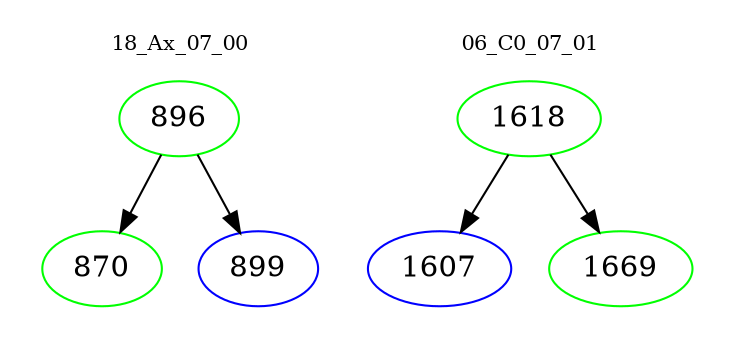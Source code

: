 digraph{
subgraph cluster_0 {
color = white
label = "18_Ax_07_00";
fontsize=10;
T0_896 [label="896", color="green"]
T0_896 -> T0_870 [color="black"]
T0_870 [label="870", color="green"]
T0_896 -> T0_899 [color="black"]
T0_899 [label="899", color="blue"]
}
subgraph cluster_1 {
color = white
label = "06_C0_07_01";
fontsize=10;
T1_1618 [label="1618", color="green"]
T1_1618 -> T1_1607 [color="black"]
T1_1607 [label="1607", color="blue"]
T1_1618 -> T1_1669 [color="black"]
T1_1669 [label="1669", color="green"]
}
}
